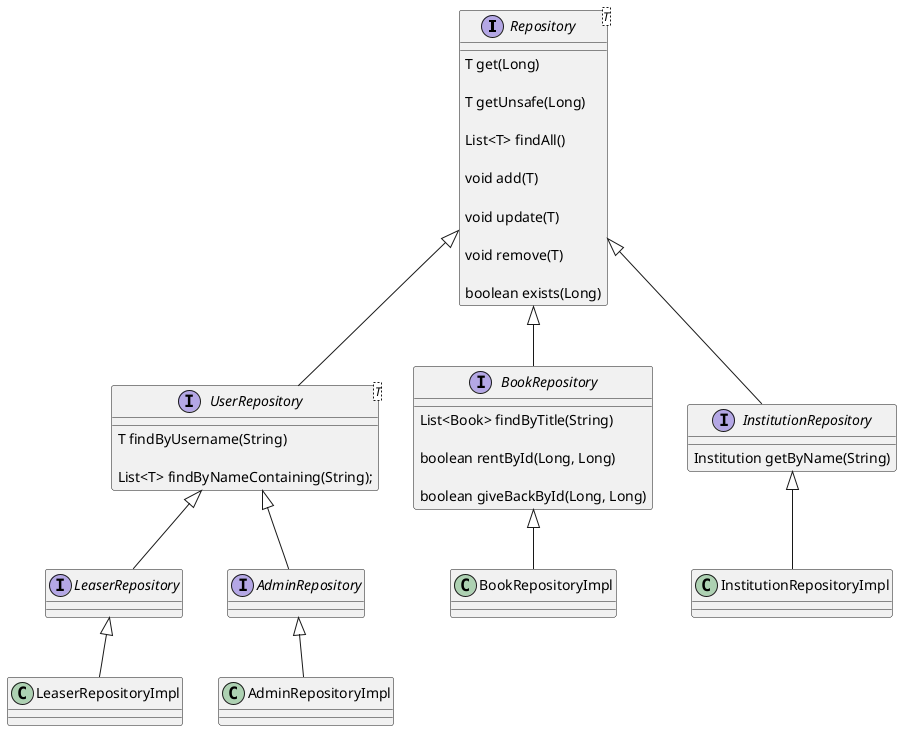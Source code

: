@startuml
'https://plantuml.com/class-diagram

interface Repository
interface UserRepository
interface BookRepository
interface InstitutionRepository
interface LeaserRepository
interface AdminRepository

class AdminRepositoryImpl
class BookRepositoryImpl
class InstitutionRepositoryImpl
class LeaserRepositoryImpl

interface Repository<T> {
        T get(Long)

        T getUnsafe(Long)

        List<T> findAll()

        void add(T)

        void update(T)

        void remove(T)

        boolean exists(Long)
}

interface UserRepository<T> {
        T findByUsername(String)

        List<T> findByNameContaining(String);
}

interface BookRepository {
        List<Book> findByTitle(String)

        boolean rentById(Long, Long)

        boolean giveBackById(Long, Long)
}

interface InstitutionRepository {
    Institution getByName(String)
}

class AdminRepositoryImpl {}

class LeaserRepositoryImpl {

}

class BookRepositoryImpl {

}

Repository <|-- UserRepository
Repository <|-- BookRepository
Repository <|-- InstitutionRepository
UserRepository <|-- AdminRepository
UserRepository <|-- LeaserRepository
AdminRepository <|-- AdminRepositoryImpl
BookRepository <|-- BookRepositoryImpl
InstitutionRepository <|-- InstitutionRepositoryImpl
LeaserRepository <|-- LeaserRepositoryImpl



@enduml